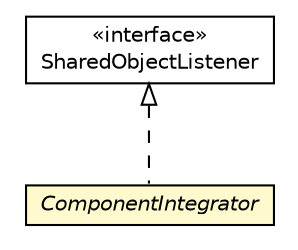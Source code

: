 #!/usr/local/bin/dot
#
# Class diagram 
# Generated by UMLGraph version R5_6-24-gf6e263 (http://www.umlgraph.org/)
#

digraph G {
	edge [fontname="Helvetica",fontsize=10,labelfontname="Helvetica",labelfontsize=10];
	node [fontname="Helvetica",fontsize=10,shape=plaintext];
	nodesep=0.25;
	ranksep=0.5;
	// org.universAAL.lddi.abstraction.ComponentIntegrator
	c113078 [label=<<table title="org.universAAL.lddi.abstraction.ComponentIntegrator" border="0" cellborder="1" cellspacing="0" cellpadding="2" port="p" bgcolor="lemonChiffon" href="./ComponentIntegrator.html">
		<tr><td><table border="0" cellspacing="0" cellpadding="1">
<tr><td align="center" balign="center"><font face="Helvetica-Oblique"> ComponentIntegrator </font></td></tr>
		</table></td></tr>
		</table>>, URL="./ComponentIntegrator.html", fontname="Helvetica", fontcolor="black", fontsize=10.0];
	//org.universAAL.lddi.abstraction.ComponentIntegrator implements org.universAAL.middleware.container.SharedObjectListener
	c113318:p -> c113078:p [dir=back,arrowtail=empty,style=dashed];
	// org.universAAL.middleware.container.SharedObjectListener
	c113318 [label=<<table title="org.universAAL.middleware.container.SharedObjectListener" border="0" cellborder="1" cellspacing="0" cellpadding="2" port="p" href="http://java.sun.com/j2se/1.4.2/docs/api/org/universAAL/middleware/container/SharedObjectListener.html">
		<tr><td><table border="0" cellspacing="0" cellpadding="1">
<tr><td align="center" balign="center"> &#171;interface&#187; </td></tr>
<tr><td align="center" balign="center"> SharedObjectListener </td></tr>
		</table></td></tr>
		</table>>, URL="http://java.sun.com/j2se/1.4.2/docs/api/org/universAAL/middleware/container/SharedObjectListener.html", fontname="Helvetica", fontcolor="black", fontsize=10.0];
}

